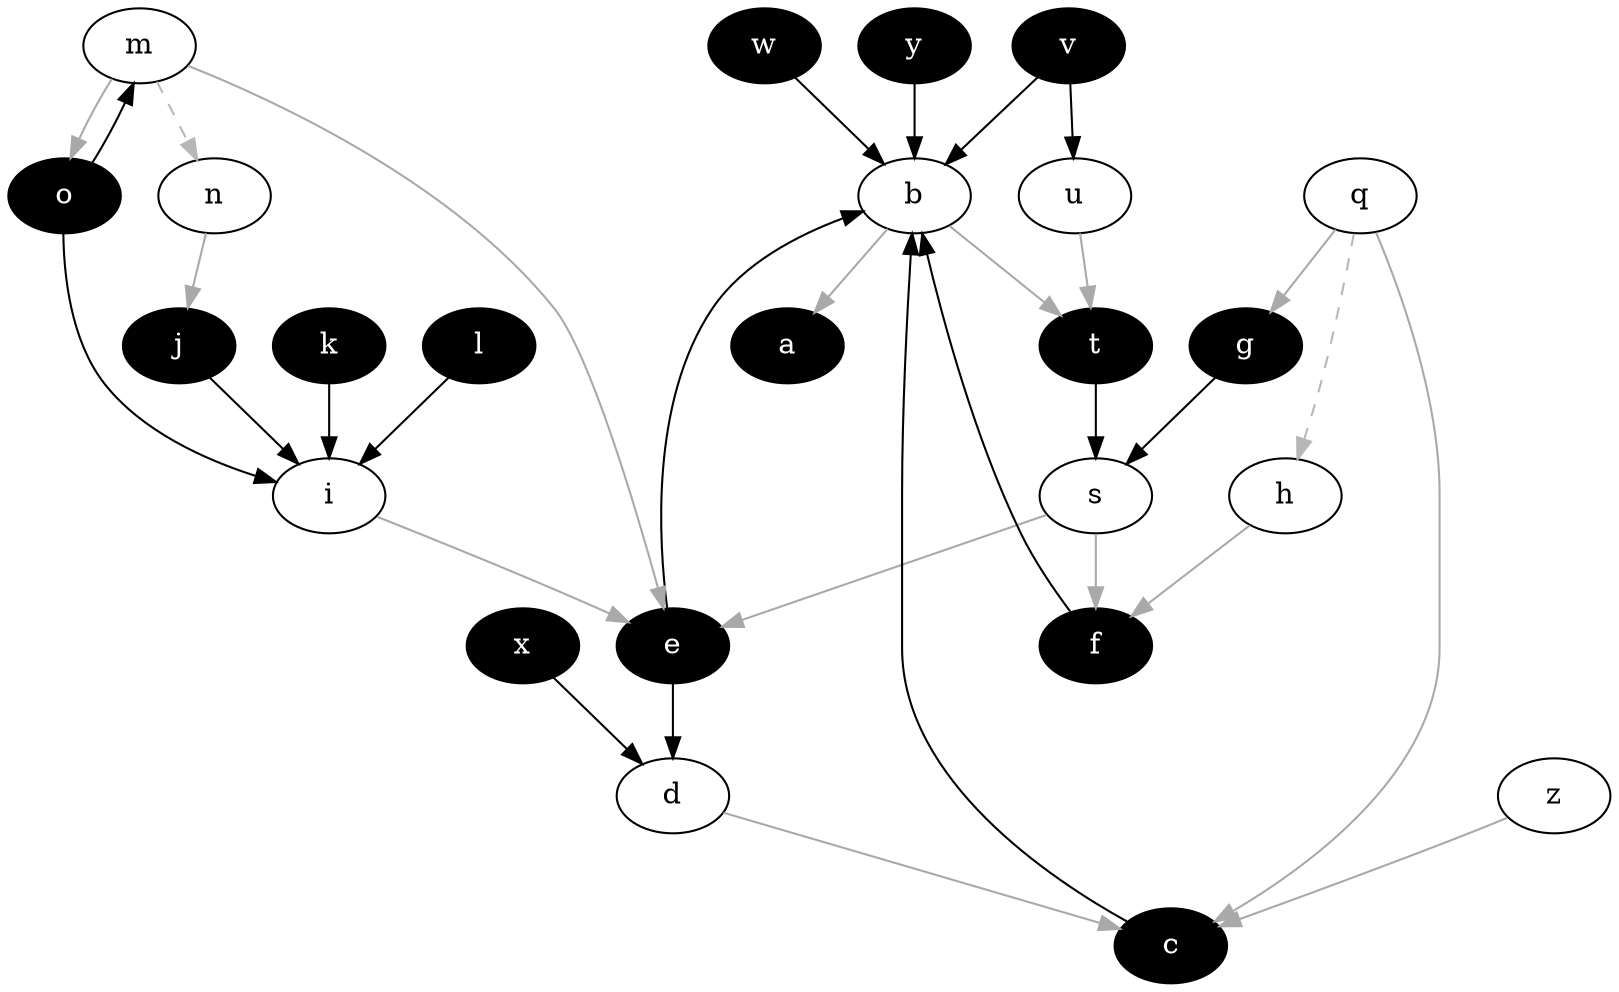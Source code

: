 strict digraph "" {
	b	[fillcolor="#ffffff",
		style=filled];
	a	[fillcolor="#000000",
		fontcolor="#ffffff",
		style=filled];
	b -> a	[color="#A9A9A9",
		dir=forward];
	t	[fillcolor="#000000",
		fontcolor="#ffffff",
		style=filled];
	b -> t	[color="#A9A9A9",
		dir=forward];
	s	[fillcolor="#ffffff",
		style=filled];
	t -> s	[color="#000000",
		dir=forward];
	e	[fillcolor="#000000",
		fontcolor="#ffffff",
		style=filled];
	s -> e	[color="#A9A9A9",
		dir=forward];
	f	[fillcolor="#000000",
		fontcolor="#ffffff",
		style=filled];
	s -> f	[color="#A9A9A9",
		dir=forward];
	c	[fillcolor="#000000",
		fontcolor="#ffffff",
		style=filled];
	c -> b	[color="#000000",
		dir=forward];
	d	[fillcolor="#ffffff",
		style=filled];
	d -> c	[color="#A9A9A9",
		dir=forward];
	e -> b	[color="#000000",
		dir=forward];
	e -> d	[color="#000000",
		dir=forward];
	f -> b	[color="#000000",
		dir=forward];
	g	[fillcolor="#000000",
		fontcolor="#ffffff",
		style=filled];
	g -> s	[color="#000000",
		dir=forward];
	h	[fillcolor="#ffffff",
		style=filled];
	h -> f	[color="#A9A9A9",
		dir=forward];
	i	[fillcolor="#ffffff",
		style=filled];
	i -> e	[color="#A9A9A9",
		dir=forward];
	j	[fillcolor="#000000",
		fontcolor="#ffffff",
		style=filled];
	j -> i	[color="#000000",
		dir=forward];
	k	[fillcolor="#000000",
		fontcolor="#ffffff",
		style=filled];
	k -> i	[color="#000000",
		dir=forward];
	l	[fillcolor="#000000",
		fontcolor="#ffffff",
		style=filled];
	l -> i	[color="#000000",
		dir=forward];
	m	[fillcolor="#ffffff",
		style=filled];
	m -> e	[color="#A9A9A9",
		dir=forward];
	o	[fillcolor="#000000",
		fontcolor="#ffffff",
		style=filled];
	m -> o	[color="#A9A9A9",
		dir=forward];
	n	[fillcolor="#ffffff",
		style=filled];
	m -> n	[color="#b7b7b7",
		dir=forward,
		style=dashed];
	o -> i	[color="#000000",
		dir=forward];
	o -> m	[color="#000000",
		dir=forward];
	n -> j	[color="#A9A9A9",
		dir=forward];
	q	[fillcolor="#ffffff",
		style=filled];
	q -> c	[color="#A9A9A9",
		dir=forward];
	q -> g	[color="#A9A9A9",
		dir=forward];
	q -> h	[color="#b7b7b7",
		dir=forward,
		style=dashed];
	u	[fillcolor="#ffffff",
		style=filled];
	u -> t	[color="#A9A9A9",
		dir=forward];
	v	[fillcolor="#000000",
		fontcolor="#ffffff",
		style=filled];
	v -> b	[color="#000000",
		dir=forward];
	v -> u	[color="#000000",
		dir=forward];
	w	[fillcolor="#000000",
		fontcolor="#ffffff",
		style=filled];
	w -> b	[color="#000000",
		dir=forward];
	x	[fillcolor="#000000",
		fontcolor="#ffffff",
		style=filled];
	x -> d	[color="#000000",
		dir=forward];
	y	[fillcolor="#000000",
		fontcolor="#ffffff",
		style=filled];
	y -> b	[color="#000000",
		dir=forward];
	z	[fillcolor="#ffffff",
		style=filled];
	z -> c	[color="#A9A9A9",
		dir=forward];
}
